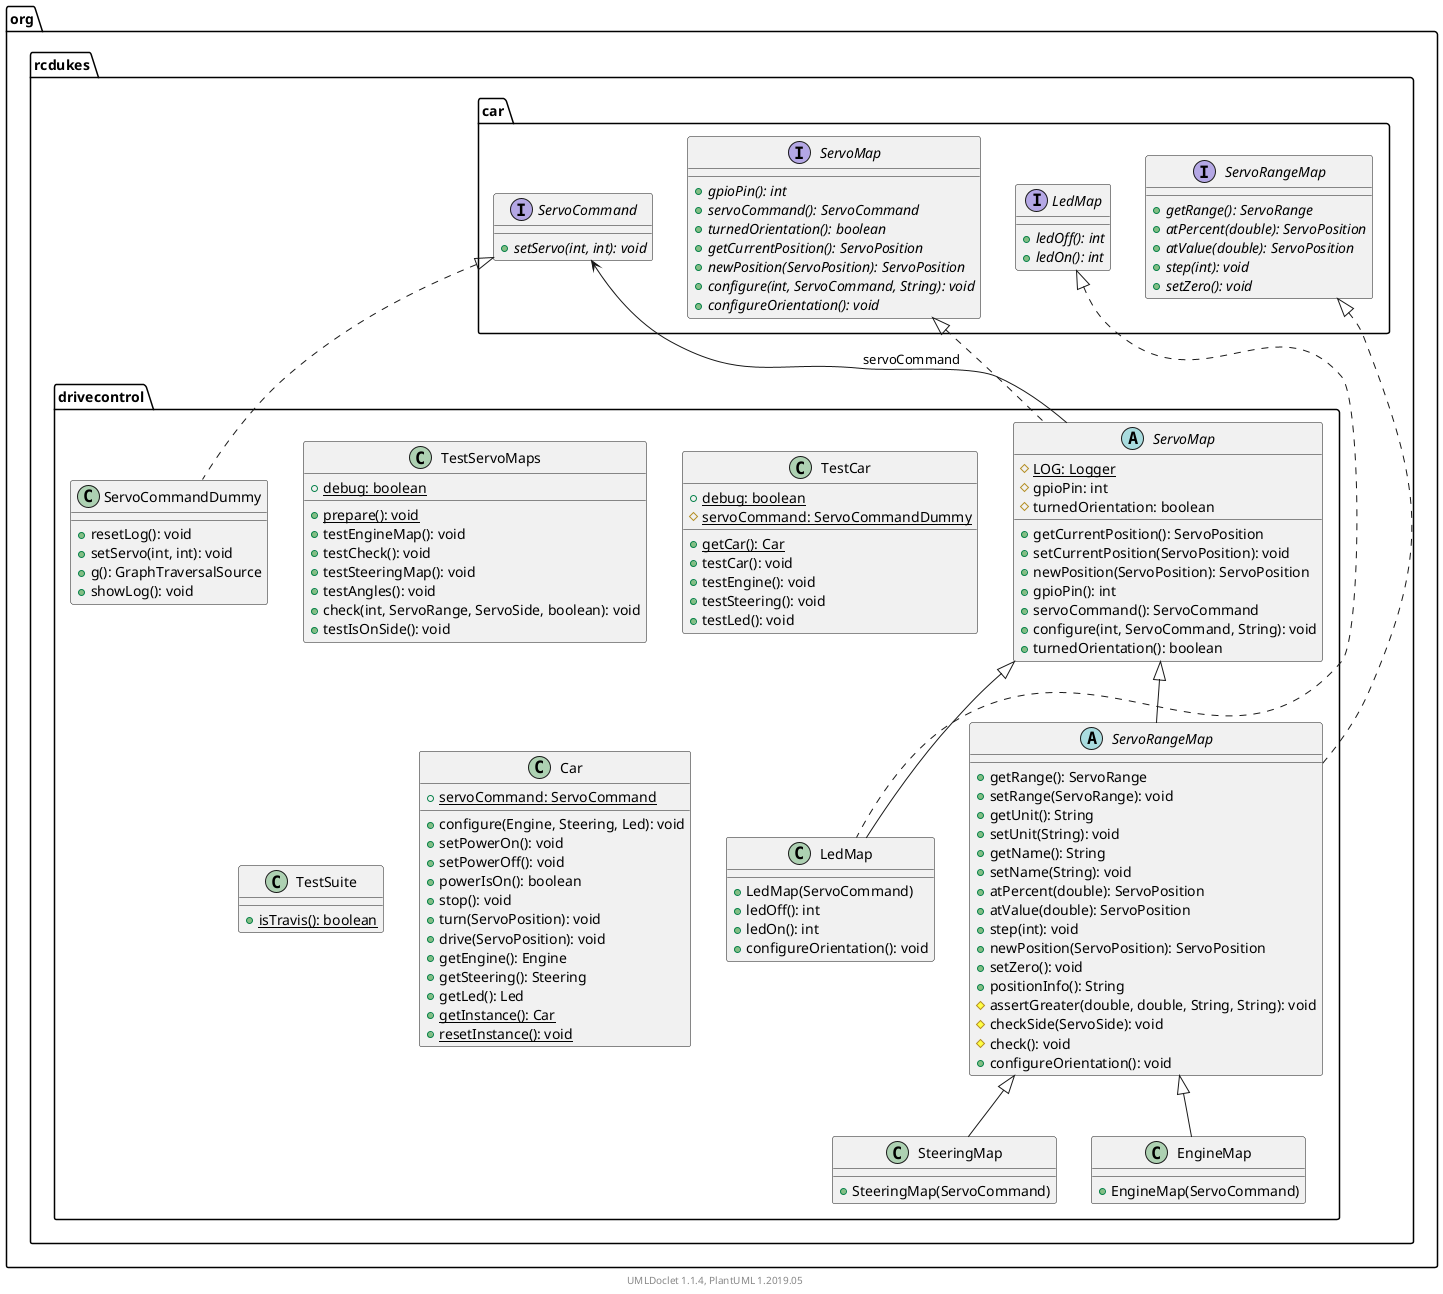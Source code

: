 @startuml

    namespace org.rcdukes.drivecontrol {

        class TestServoMaps [[TestServoMaps.html]] {
            {static} +debug: boolean
            {static} +prepare(): void
            +testEngineMap(): void
            +testCheck(): void
            +testSteeringMap(): void
            +testAngles(): void
            +check(int, ServoRange, ServoSide, boolean): void
            +testIsOnSide(): void
        }

        class TestCar [[TestCar.html]] {
            {static} +debug: boolean
            {static} #servoCommand: ServoCommandDummy
            {static} +getCar(): Car
            +testCar(): void
            +testEngine(): void
            +testSteering(): void
            +testLed(): void
        }

        class TestSuite [[TestSuite.html]] {
            {static} +isTravis(): boolean
        }

        class ServoCommandDummy [[ServoCommandDummy.html]] {
            +resetLog(): void
            +setServo(int, int): void
            +g(): GraphTraversalSource
            +showLog(): void
        }

        abstract class ServoMap [[ServoMap.html]] {
            {static} #LOG: Logger
            #gpioPin: int
            #turnedOrientation: boolean
            +getCurrentPosition(): ServoPosition
            +setCurrentPosition(ServoPosition): void
            +newPosition(ServoPosition): ServoPosition
            +gpioPin(): int
            +servoCommand(): ServoCommand
            +configure(int, ServoCommand, String): void
            +turnedOrientation(): boolean
        }

        class SteeringMap [[SteeringMap.html]] {
            +SteeringMap(ServoCommand)
        }

        class EngineMap [[EngineMap.html]] {
            +EngineMap(ServoCommand)
        }

        class LedMap [[LedMap.html]] {
            +LedMap(ServoCommand)
            +ledOff(): int
            +ledOn(): int
            +configureOrientation(): void
        }

        abstract class ServoRangeMap [[ServoRangeMap.html]] {
            +getRange(): ServoRange
            +setRange(ServoRange): void
            +getUnit(): String
            +setUnit(String): void
            +getName(): String
            +setName(String): void
            +atPercent(double): ServoPosition
            +atValue(double): ServoPosition
            +step(int): void
            +newPosition(ServoPosition): ServoPosition
            +setZero(): void
            +positionInfo(): String
            #assertGreater(double, double, String, String): void
            #checkSide(ServoSide): void
            #check(): void
            +configureOrientation(): void
        }

        class Car [[Car.html]] {
            {static} +servoCommand: ServoCommand
            +configure(Engine, Steering, Led): void
            +setPowerOn(): void
            +setPowerOff(): void
            +powerIsOn(): boolean
            +stop(): void
            +turn(ServoPosition): void
            +drive(ServoPosition): void
            +getEngine(): Engine
            +getSteering(): Steering
            +getLed(): Led
            {static} +getInstance(): Car
            {static} +resetInstance(): void
        }

        interface org.rcdukes.car.ServoCommand {
            {abstract} +setServo(int, int): void
        }
        org.rcdukes.car.ServoCommand <|.. ServoCommandDummy

        interface org.rcdukes.car.ServoMap {
            {abstract} +gpioPin(): int
            {abstract} +servoCommand(): ServoCommand
            {abstract} +turnedOrientation(): boolean
            {abstract} +getCurrentPosition(): ServoPosition
            {abstract} +newPosition(ServoPosition): ServoPosition
            {abstract} +configure(int, ServoCommand, String): void
            {abstract} +configureOrientation(): void
        }
        org.rcdukes.car.ServoMap <|.. ServoMap

        ServoRangeMap <|-- SteeringMap

        ServoRangeMap <|-- EngineMap

        ServoMap <|-- LedMap

        interface org.rcdukes.car.LedMap {
            {abstract} +ledOff(): int
            {abstract} +ledOn(): int
        }
        org.rcdukes.car.LedMap <|.. LedMap

        ServoMap <|-- ServoRangeMap

        interface org.rcdukes.car.ServoRangeMap {
            {abstract} +getRange(): ServoRange
            {abstract} +atPercent(double): ServoPosition
            {abstract} +atValue(double): ServoPosition
            {abstract} +step(int): void
            {abstract} +setZero(): void
        }
        org.rcdukes.car.ServoRangeMap <|.. ServoRangeMap

        ServoMap --> org.rcdukes.car.ServoCommand: servoCommand

    }


    center footer UMLDoclet 1.1.4, PlantUML 1.2019.05
@enduml
